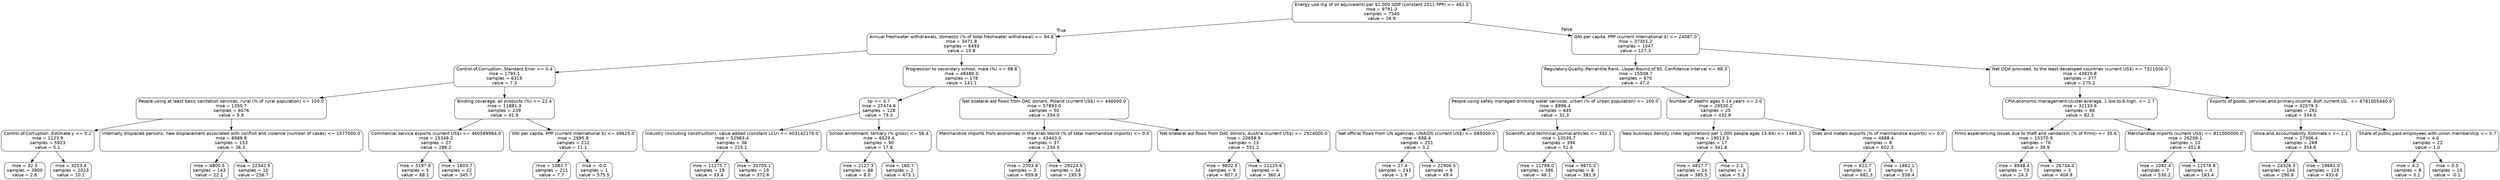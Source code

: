 digraph Tree {
node [shape=box, style="rounded", color="black", fontname=helvetica] ;
edge [fontname=helvetica] ;
0 [label="Energy use (kg of oil equivalent) per $1,000 GDP (constant 2011 PPP) <= 462.3\nmse = 9791.3\nsamples = 7540\nvalue = 26.9"] ;
1 [label="Annual freshwater withdrawals, domestic (% of total freshwater withdrawal) <= 94.8\nmse = 3471.8\nsamples = 6493\nvalue = 10.8"] ;
0 -> 1 [labeldistance=2.5, labelangle=45, headlabel="True"] ;
2 [label="Control.of.Corruption..Standard.Error <= 0.4\nmse = 1793.1\nsamples = 6315\nvalue = 7.3"] ;
1 -> 2 ;
3 [label="People using at least basic sanitation services, rural (% of rural population) <= 100.0\nmse = 1350.7\nsamples = 6076\nvalue = 5.9"] ;
2 -> 3 ;
4 [label="Control.of.Corruption..Estimate.y <= 0.2\nmse = 1123.9\nsamples = 5923\nvalue = 5.1"] ;
3 -> 4 ;
5 [label="mse = 32.3\nsamples = 3900\nvalue = 2.6"] ;
4 -> 5 ;
6 [label="mse = 3253.4\nsamples = 2023\nvalue = 10.1"] ;
4 -> 6 ;
7 [label="Internally displaced persons, new displacement associated with conflict and violence (number of cases) <= 1577000.0\nmse = 8989.8\nsamples = 153\nvalue = 36.3"] ;
3 -> 7 ;
8 [label="mse = 4800.5\nsamples = 143\nvalue = 22.1"] ;
7 -> 8 ;
9 [label="mse = 22342.5\nsamples = 10\nvalue = 256.7"] ;
7 -> 9 ;
10 [label="Binding coverage, all products (%) <= 22.4\nmse = 11881.3\nsamples = 239\nvalue = 41.9"] ;
2 -> 10 ;
11 [label="Commercial service exports (current US$) <= 460589984.0\nmse = 15348.2\nsamples = 27\nvalue = 286.2"] ;
10 -> 11 ;
12 [label="mse = 5197.9\nsamples = 5\nvalue = 68.1"] ;
11 -> 12 ;
13 [label="mse = 1603.7\nsamples = 22\nvalue = 345.7"] ;
11 -> 13 ;
14 [label="GNI per capita, PPP (current international $) <= 49625.0\nmse = 2995.8\nsamples = 212\nvalue = 11.1"] ;
10 -> 14 ;
15 [label="mse = 1083.7\nsamples = 211\nvalue = 7.7"] ;
14 -> 15 ;
16 [label="mse = -0.0\nsamples = 1\nvalue = 575.5"] ;
14 -> 16 ;
17 [label="Progression to secondary school, male (%) <= 98.8\nmse = 48480.0\nsamples = 178\nvalue = 141.1"] ;
1 -> 17 ;
18 [label="sp <= 3.7\nmse = 27474.6\nsamples = 128\nvalue = 73.3"] ;
17 -> 18 ;
19 [label="Industry (including construction), value added (constant LCU) <= 403142176.0\nmse = 52983.4\nsamples = 38\nvalue = 215.1"] ;
18 -> 19 ;
20 [label="mse = 11275.7\nsamples = 19\nvalue = 33.4"] ;
19 -> 20 ;
21 [label="mse = 35705.1\nsamples = 19\nvalue = 372.6"] ;
19 -> 21 ;
22 [label="School enrollment, tertiary (% gross) <= 56.4\nmse = 6529.4\nsamples = 90\nvalue = 17.8"] ;
18 -> 22 ;
23 [label="mse = 2127.3\nsamples = 88\nvalue = 8.0"] ;
22 -> 23 ;
24 [label="mse = 160.7\nsamples = 2\nvalue = 473.1"] ;
22 -> 24 ;
25 [label="Net bilateral aid flows from DAC donors, Poland (current US$) <= 446000.0\nmse = 57893.0\nsamples = 50\nvalue = 334.0"] ;
17 -> 25 ;
26 [label="Merchandise imports from economies in the Arab World (% of total merchandise imports) <= 0.0\nmse = 43443.0\nsamples = 37\nvalue = 234.5"] ;
25 -> 26 ;
27 [label="mse = 2503.8\nsamples = 3\nvalue = 659.8"] ;
26 -> 27 ;
28 [label="mse = 29224.9\nsamples = 34\nvalue = 195.9"] ;
26 -> 28 ;
29 [label="Net bilateral aid flows from DAC donors, Austria (current US$) <= 2924000.0\nmse = 20658.9\nsamples = 13\nvalue = 551.2"] ;
25 -> 29 ;
30 [label="mse = 9602.5\nsamples = 9\nvalue = 607.3"] ;
29 -> 30 ;
31 [label="mse = 11125.6\nsamples = 4\nvalue = 360.4"] ;
29 -> 31 ;
32 [label="GNI per capita, PPP (current international $) <= 24087.0\nmse = 37301.2\nsamples = 1047\nvalue = 127.3"] ;
0 -> 32 [labeldistance=2.5, labelangle=-45, headlabel="False"] ;
33 [label="Regulatory.Quality..Percentile.Rank..Upper.Bound.of.90..Confidence.Interval <= 98.3\nmse = 15508.7\nsamples = 670\nvalue = 47.2"] ;
32 -> 33 ;
34 [label="People using safely managed drinking water services, urban (% of urban population) <= 100.0\nmse = 8996.4\nsamples = 645\nvalue = 32.3"] ;
33 -> 34 ;
35 [label="Net official flows from UN agencies, UNAIDS (current US$) <= 665000.0\nmse = 698.4\nsamples = 251\nvalue = 3.2"] ;
34 -> 35 ;
36 [label="mse = 27.4\nsamples = 243\nvalue = 1.9"] ;
35 -> 36 ;
37 [label="mse = 22906.5\nsamples = 8\nvalue = 49.4"] ;
35 -> 37 ;
38 [label="Scientific.and.technical.journal.articles <= 332.1\nmse = 13535.7\nsamples = 394\nvalue = 51.4"] ;
34 -> 38 ;
39 [label="mse = 11788.0\nsamples = 386\nvalue = 46.1"] ;
38 -> 39 ;
40 [label="mse = 9875.3\nsamples = 8\nvalue = 381.9"] ;
38 -> 40 ;
41 [label="Number of deaths ages 5-14 years <= 2.0\nmse = 29530.2\nsamples = 25\nvalue = 432.8"] ;
33 -> 41 ;
42 [label="New business density (new registrations per 1,000 people ages 15-64) <= 1465.3\nmse = 19013.3\nsamples = 17\nvalue = 341.6"] ;
41 -> 42 ;
43 [label="mse = 4817.7\nsamples = 14\nvalue = 385.5"] ;
42 -> 43 ;
44 [label="mse = 2.1\nsamples = 3\nvalue = 5.3"] ;
42 -> 44 ;
45 [label="Ores and metals exports (% of merchandise exports) <= 0.0\nmse = 4888.4\nsamples = 8\nvalue = 602.3"] ;
41 -> 45 ;
46 [label="mse = 622.7\nsamples = 3\nvalue = 681.3"] ;
45 -> 46 ;
47 [label="mse = 1862.1\nsamples = 5\nvalue = 558.4"] ;
45 -> 47 ;
48 [label="Net ODA provided, to the least developed countries (current US$) <= 7321000.0\nmse = 43820.8\nsamples = 377\nvalue = 275.2"] ;
32 -> 48 ;
49 [label="CPIA.economic.management.cluster.average..1.low.to.6.high. <= 2.7\nmse = 32133.6\nsamples = 86\nvalue = 82.3"] ;
48 -> 49 ;
50 [label="Firms experiencing losses due to theft and vandalism (% of firms) <= 35.6\nmse = 15370.9\nsamples = 76\nvalue = 39.9"] ;
49 -> 50 ;
51 [label="mse = 8948.4\nsamples = 73\nvalue = 24.3"] ;
50 -> 51 ;
52 [label="mse = 26734.4\nsamples = 3\nvalue = 404.9"] ;
50 -> 52 ;
53 [label="Merchandise imports (current US$) <= 811000000.0\nmse = 26208.1\nsamples = 10\nvalue = 451.6"] ;
49 -> 53 ;
54 [label="mse = 1092.4\nsamples = 7\nvalue = 530.2"] ;
53 -> 54 ;
55 [label="mse = 12576.8\nsamples = 3\nvalue = 163.4"] ;
53 -> 55 ;
56 [label="Exports.of.goods..services.and.primary.income..BoP..current.US.. <= 6781005440.0\nmse = 32579.3\nsamples = 291\nvalue = 334.0"] ;
48 -> 56 ;
57 [label="Voice.and.Accountability..Estimate.x <= 1.1\nmse = 27306.4\nsamples = 269\nvalue = 354.6"] ;
56 -> 57 ;
58 [label="mse = 24326.3\nsamples = 144\nvalue = 290.6"] ;
57 -> 58 ;
59 [label="mse = 19681.0\nsamples = 125\nvalue = 433.6"] ;
57 -> 59 ;
60 [label="Share.of.public.paid.employees.with.union.membership <= 0.7\nmse = 4.0\nsamples = 22\nvalue = 1.0"] ;
56 -> 60 ;
61 [label="mse = 4.2\nsamples = 8\nvalue = 3.1"] ;
60 -> 61 ;
62 [label="mse = 0.5\nsamples = 14\nvalue = -0.1"] ;
60 -> 62 ;
}